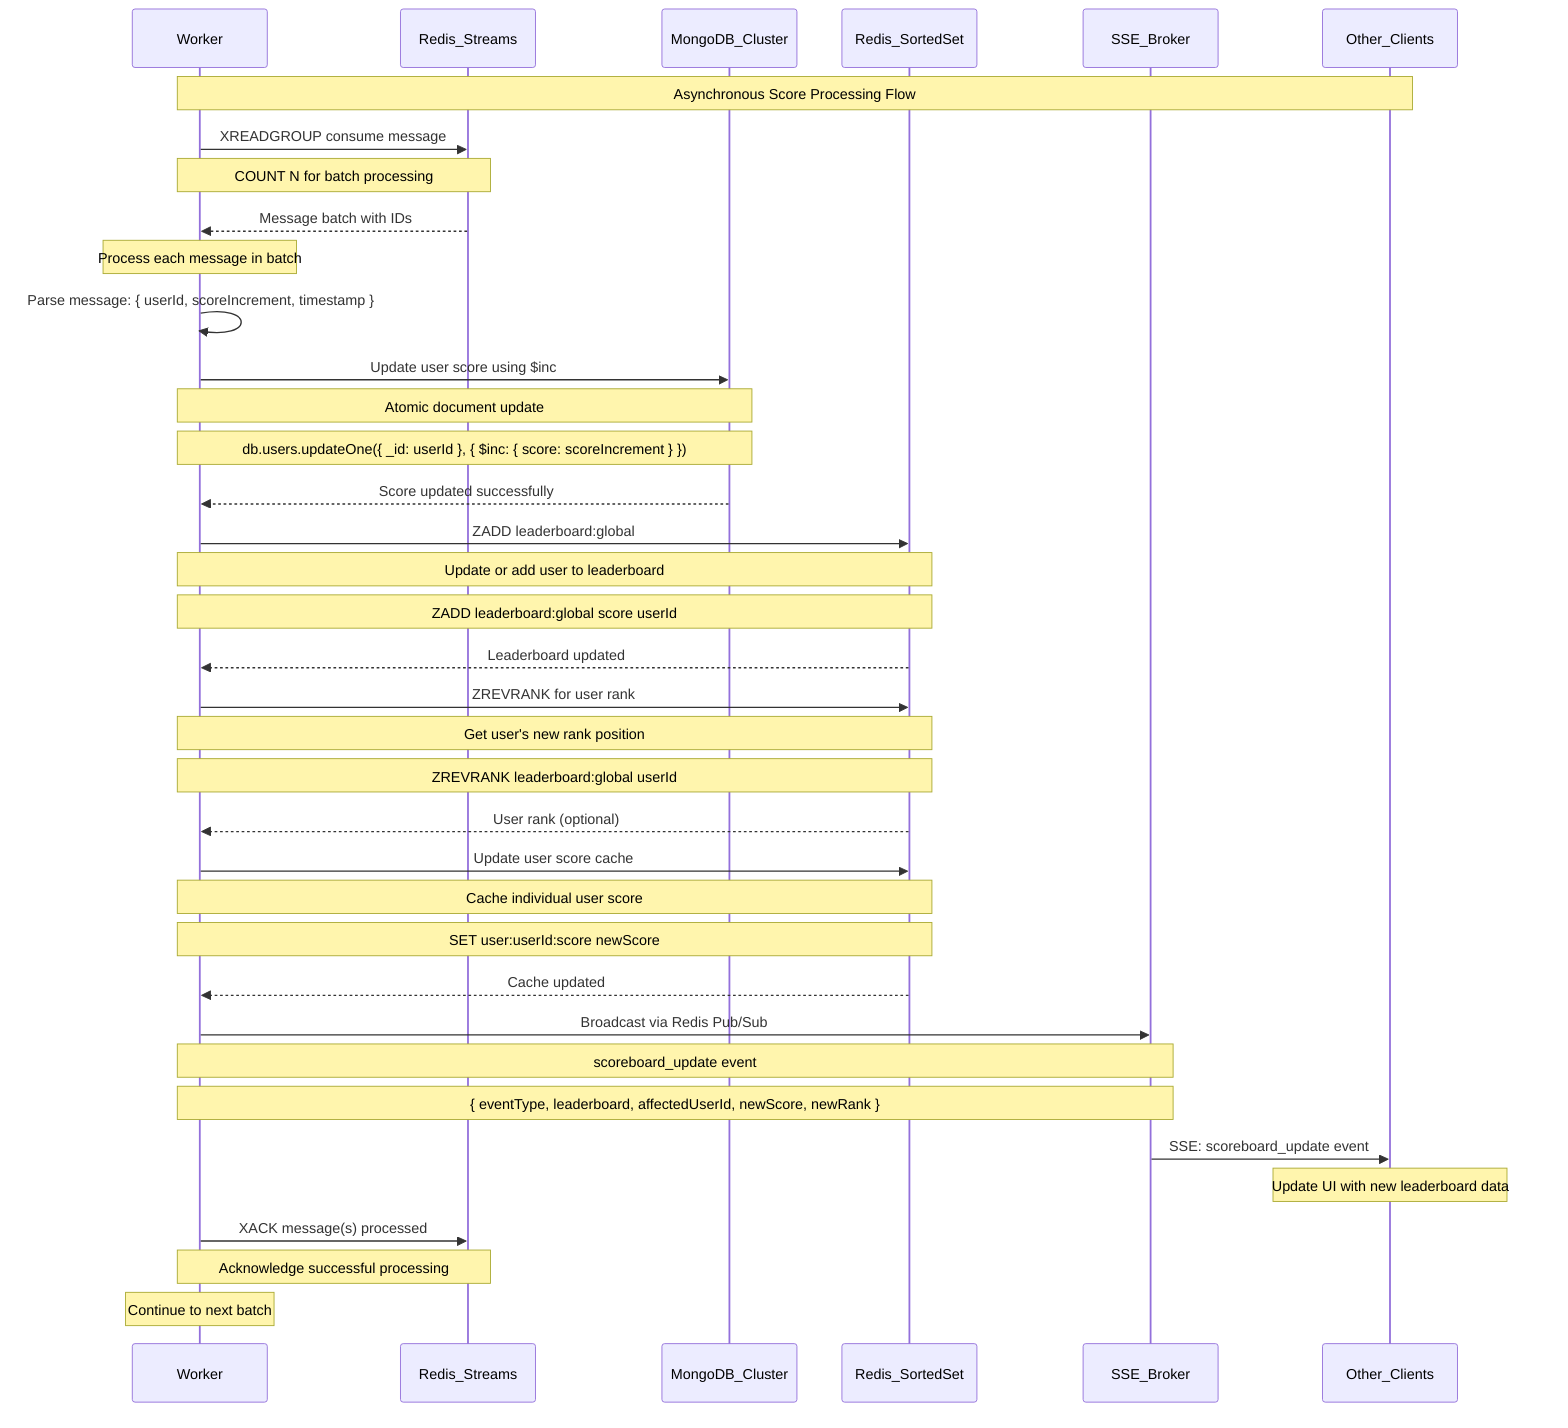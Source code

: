 sequenceDiagram
    participant Worker
    participant Redis_Streams
    participant MongoDB_Cluster
    participant Redis_SortedSet
    participant SSE_Broker
    participant Other_Clients

    Note over Worker,Other_Clients: Asynchronous Score Processing Flow
    Worker->>Redis_Streams: XREADGROUP consume message
    Note over Worker,Redis_Streams: COUNT N for batch processing
    Redis_Streams-->>Worker: Message batch with IDs
    
    Note over Worker: Process each message in batch
    Worker->>Worker: Parse message: { userId, scoreIncrement, timestamp }
    
    Worker->>MongoDB_Cluster: Update user score using $inc
    Note over Worker,MongoDB_Cluster: Atomic document update
    Note over Worker,MongoDB_Cluster: db.users.updateOne({ _id: userId }, { $inc: { score: scoreIncrement } })
    MongoDB_Cluster-->>Worker: Score updated successfully
    
    Worker->>Redis_SortedSet: ZADD leaderboard:global
    Note over Worker,Redis_SortedSet: Update or add user to leaderboard
    Note over Worker,Redis_SortedSet: ZADD leaderboard:global score userId
    Redis_SortedSet-->>Worker: Leaderboard updated
    
    Worker->>Redis_SortedSet: ZREVRANK for user rank
    Note over Worker,Redis_SortedSet: Get user's new rank position
    Note over Worker,Redis_SortedSet: ZREVRANK leaderboard:global userId
    Redis_SortedSet-->>Worker: User rank (optional)
    
    Worker->>Redis_SortedSet: Update user score cache
    Note over Worker,Redis_SortedSet: Cache individual user score
    Note over Worker,Redis_SortedSet: SET user:userId:score newScore
    Redis_SortedSet-->>Worker: Cache updated
    
    Worker->>SSE_Broker: Broadcast via Redis Pub/Sub
    Note over Worker,SSE_Broker: scoreboard_update event
    Note over Worker,SSE_Broker: { eventType, leaderboard, affectedUserId, newScore, newRank }
    SSE_Broker->>Other_Clients: SSE: scoreboard_update event
    Note over Other_Clients: Update UI with new leaderboard data
    
    Worker->>Redis_Streams: XACK message(s) processed
    Note over Worker,Redis_Streams: Acknowledge successful processing
    Note over Worker: Continue to next batch